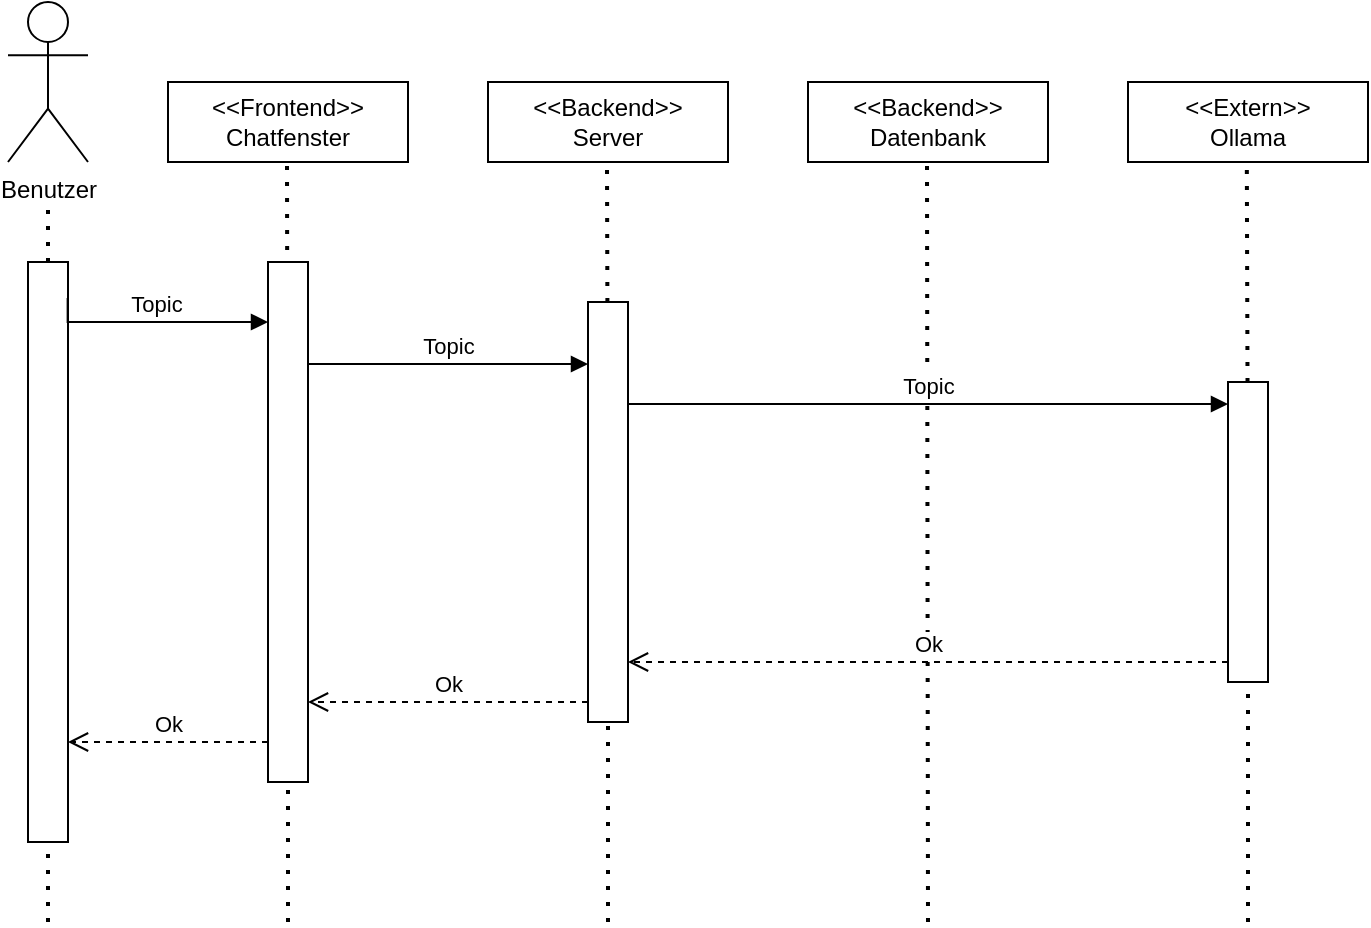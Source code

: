 <mxfile version="24.4.13" type="device">
  <diagram name="Page-1" id="icryY1GYA7JzrDMbyhIR">
    <mxGraphModel dx="509" dy="378" grid="1" gridSize="10" guides="1" tooltips="1" connect="1" arrows="1" fold="1" page="1" pageScale="1" pageWidth="827" pageHeight="1169" math="0" shadow="0">
      <root>
        <mxCell id="0" />
        <mxCell id="1" parent="0" />
        <mxCell id="mA4OGnou2N2cLZ_PhRf5-11" value="Benutzer" style="shape=umlActor;verticalLabelPosition=bottom;verticalAlign=top;html=1;outlineConnect=0;" parent="1" vertex="1">
          <mxGeometry x="40" y="40" width="40" height="80" as="geometry" />
        </mxCell>
        <mxCell id="mA4OGnou2N2cLZ_PhRf5-12" value="" style="endArrow=none;dashed=1;html=1;dashPattern=1 3;strokeWidth=2;rounded=0;" parent="1" source="mA4OGnou2N2cLZ_PhRf5-22" edge="1">
          <mxGeometry width="50" height="50" relative="1" as="geometry">
            <mxPoint x="60" y="680" as="sourcePoint" />
            <mxPoint x="60" y="140" as="targetPoint" />
          </mxGeometry>
        </mxCell>
        <mxCell id="mA4OGnou2N2cLZ_PhRf5-13" value="&lt;div&gt;&amp;lt;&amp;lt;Frontend&amp;gt;&amp;gt;&lt;/div&gt;&lt;div&gt;Chatfenster&lt;/div&gt;" style="html=1;whiteSpace=wrap;" parent="1" vertex="1">
          <mxGeometry x="120" y="80" width="120" height="40" as="geometry" />
        </mxCell>
        <mxCell id="mA4OGnou2N2cLZ_PhRf5-14" value="&amp;lt;&amp;lt;Backend&amp;gt;&amp;gt;&lt;div&gt;Server&lt;/div&gt;" style="html=1;whiteSpace=wrap;" parent="1" vertex="1">
          <mxGeometry x="280" y="80" width="120" height="40" as="geometry" />
        </mxCell>
        <mxCell id="mA4OGnou2N2cLZ_PhRf5-15" value="&amp;lt;&amp;lt;Backend&amp;gt;&amp;gt;&lt;div&gt;Datenbank&lt;/div&gt;" style="html=1;whiteSpace=wrap;" parent="1" vertex="1">
          <mxGeometry x="440" y="80" width="120" height="40" as="geometry" />
        </mxCell>
        <mxCell id="mA4OGnou2N2cLZ_PhRf5-16" value="&amp;lt;&amp;lt;Extern&amp;gt;&amp;gt;&lt;div&gt;Ollama&lt;/div&gt;" style="html=1;whiteSpace=wrap;" parent="1" vertex="1">
          <mxGeometry x="600" y="80" width="120" height="40" as="geometry" />
        </mxCell>
        <mxCell id="mA4OGnou2N2cLZ_PhRf5-17" value="" style="endArrow=none;dashed=1;html=1;dashPattern=1 3;strokeWidth=2;rounded=0;" parent="1" edge="1">
          <mxGeometry width="50" height="50" relative="1" as="geometry">
            <mxPoint x="179.605" y="180" as="sourcePoint" />
            <mxPoint x="179.5" y="120" as="targetPoint" />
          </mxGeometry>
        </mxCell>
        <mxCell id="mA4OGnou2N2cLZ_PhRf5-18" value="" style="endArrow=none;dashed=1;html=1;dashPattern=1 3;strokeWidth=2;rounded=0;" parent="1" source="mA4OGnou2N2cLZ_PhRf5-25" edge="1">
          <mxGeometry width="50" height="50" relative="1" as="geometry">
            <mxPoint x="340" y="680" as="sourcePoint" />
            <mxPoint x="339.5" y="120" as="targetPoint" />
          </mxGeometry>
        </mxCell>
        <mxCell id="mA4OGnou2N2cLZ_PhRf5-19" value="" style="endArrow=none;dashed=1;html=1;dashPattern=1 3;strokeWidth=2;rounded=0;" parent="1" edge="1">
          <mxGeometry width="50" height="50" relative="1" as="geometry">
            <mxPoint x="500" y="500" as="sourcePoint" />
            <mxPoint x="499.5" y="120" as="targetPoint" />
          </mxGeometry>
        </mxCell>
        <mxCell id="mA4OGnou2N2cLZ_PhRf5-20" value="" style="endArrow=none;dashed=1;html=1;dashPattern=1 3;strokeWidth=2;rounded=0;" parent="1" source="mA4OGnou2N2cLZ_PhRf5-29" edge="1">
          <mxGeometry width="50" height="50" relative="1" as="geometry">
            <mxPoint x="659" y="680" as="sourcePoint" />
            <mxPoint x="659.41" y="120" as="targetPoint" />
          </mxGeometry>
        </mxCell>
        <mxCell id="mA4OGnou2N2cLZ_PhRf5-21" value="" style="endArrow=none;dashed=1;html=1;dashPattern=1 3;strokeWidth=2;rounded=0;" parent="1" target="mA4OGnou2N2cLZ_PhRf5-22" edge="1">
          <mxGeometry width="50" height="50" relative="1" as="geometry">
            <mxPoint x="60" y="500" as="sourcePoint" />
            <mxPoint x="60" y="140" as="targetPoint" />
          </mxGeometry>
        </mxCell>
        <mxCell id="mA4OGnou2N2cLZ_PhRf5-22" value="" style="rounded=0;whiteSpace=wrap;html=1;" parent="1" vertex="1">
          <mxGeometry x="50" y="170" width="20" height="290" as="geometry" />
        </mxCell>
        <mxCell id="mA4OGnou2N2cLZ_PhRf5-23" value="" style="endArrow=none;dashed=1;html=1;dashPattern=1 3;strokeWidth=2;rounded=0;entryX=0.5;entryY=1;entryDx=0;entryDy=0;" parent="1" target="mA4OGnou2N2cLZ_PhRf5-30" edge="1">
          <mxGeometry width="50" height="50" relative="1" as="geometry">
            <mxPoint x="180" y="500" as="sourcePoint" />
            <mxPoint x="180" y="630" as="targetPoint" />
          </mxGeometry>
        </mxCell>
        <mxCell id="mA4OGnou2N2cLZ_PhRf5-25" value="" style="rounded=0;whiteSpace=wrap;html=1;" parent="1" vertex="1">
          <mxGeometry x="330" y="190" width="20" height="210" as="geometry" />
        </mxCell>
        <mxCell id="mA4OGnou2N2cLZ_PhRf5-28" value="" style="endArrow=none;dashed=1;html=1;dashPattern=1 3;strokeWidth=2;rounded=0;" parent="1" target="mA4OGnou2N2cLZ_PhRf5-29" edge="1">
          <mxGeometry width="50" height="50" relative="1" as="geometry">
            <mxPoint x="660" y="500" as="sourcePoint" />
            <mxPoint x="659.41" y="120" as="targetPoint" />
          </mxGeometry>
        </mxCell>
        <mxCell id="mA4OGnou2N2cLZ_PhRf5-29" value="" style="rounded=0;whiteSpace=wrap;html=1;" parent="1" vertex="1">
          <mxGeometry x="650" y="230" width="20" height="150" as="geometry" />
        </mxCell>
        <mxCell id="mA4OGnou2N2cLZ_PhRf5-30" value="" style="rounded=0;whiteSpace=wrap;html=1;" parent="1" vertex="1">
          <mxGeometry x="170" y="170" width="20" height="260" as="geometry" />
        </mxCell>
        <mxCell id="mA4OGnou2N2cLZ_PhRf5-31" value="Topic" style="html=1;verticalAlign=bottom;endArrow=block;edgeStyle=elbowEdgeStyle;elbow=vertical;curved=0;rounded=0;exitX=0.991;exitY=0.062;exitDx=0;exitDy=0;exitPerimeter=0;" parent="1" source="mA4OGnou2N2cLZ_PhRf5-22" target="mA4OGnou2N2cLZ_PhRf5-30" edge="1">
          <mxGeometry relative="1" as="geometry">
            <mxPoint x="80" y="200" as="sourcePoint" />
            <Array as="points">
              <mxPoint x="165" y="200" />
            </Array>
            <mxPoint x="150" y="200" as="targetPoint" />
          </mxGeometry>
        </mxCell>
        <mxCell id="mA4OGnou2N2cLZ_PhRf5-32" value="Topic" style="html=1;verticalAlign=bottom;endArrow=block;edgeStyle=elbowEdgeStyle;elbow=vertical;curved=0;rounded=0;exitX=0.991;exitY=0.062;exitDx=0;exitDy=0;exitPerimeter=0;" parent="1" target="mA4OGnou2N2cLZ_PhRf5-25" edge="1">
          <mxGeometry relative="1" as="geometry">
            <mxPoint x="190" y="220" as="sourcePoint" />
            <Array as="points">
              <mxPoint x="285" y="221" />
            </Array>
            <mxPoint x="289" y="221" as="targetPoint" />
          </mxGeometry>
        </mxCell>
        <mxCell id="mA4OGnou2N2cLZ_PhRf5-34" value="Ok" style="html=1;verticalAlign=bottom;endArrow=open;dashed=1;endSize=8;edgeStyle=elbowEdgeStyle;elbow=vertical;curved=0;rounded=0;" parent="1" edge="1">
          <mxGeometry relative="1" as="geometry">
            <mxPoint x="350" y="370.0" as="targetPoint" />
            <Array as="points">
              <mxPoint x="560" y="370" />
              <mxPoint x="575" y="370" />
            </Array>
            <mxPoint x="650" y="370" as="sourcePoint" />
          </mxGeometry>
        </mxCell>
        <mxCell id="mA4OGnou2N2cLZ_PhRf5-41" value="Ok" style="html=1;verticalAlign=bottom;endArrow=open;dashed=1;endSize=8;edgeStyle=elbowEdgeStyle;elbow=horizontal;curved=0;rounded=0;" parent="1" edge="1">
          <mxGeometry relative="1" as="geometry">
            <mxPoint x="70" y="410" as="targetPoint" />
            <Array as="points">
              <mxPoint x="135" y="410" />
            </Array>
            <mxPoint x="170" y="410" as="sourcePoint" />
          </mxGeometry>
        </mxCell>
        <mxCell id="uvPyYhlJWgdxhaeM4Z1E-15" value="Topic" style="html=1;verticalAlign=bottom;endArrow=block;edgeStyle=elbowEdgeStyle;elbow=vertical;curved=0;rounded=0;exitX=0.991;exitY=0.062;exitDx=0;exitDy=0;exitPerimeter=0;" parent="1" edge="1">
          <mxGeometry relative="1" as="geometry">
            <mxPoint x="350" y="240" as="sourcePoint" />
            <Array as="points">
              <mxPoint x="445" y="241" />
            </Array>
            <mxPoint x="650" y="241" as="targetPoint" />
          </mxGeometry>
        </mxCell>
        <mxCell id="uvPyYhlJWgdxhaeM4Z1E-18" value="" style="endArrow=none;dashed=1;html=1;dashPattern=1 3;strokeWidth=2;rounded=0;entryX=0.5;entryY=1;entryDx=0;entryDy=0;" parent="1" edge="1" target="mA4OGnou2N2cLZ_PhRf5-25">
          <mxGeometry width="50" height="50" relative="1" as="geometry">
            <mxPoint x="340" y="500" as="sourcePoint" />
            <mxPoint x="340" y="420" as="targetPoint" />
          </mxGeometry>
        </mxCell>
        <mxCell id="-pI4LIxh2_o3d490bTDJ-1" value="Ok" style="html=1;verticalAlign=bottom;endArrow=open;dashed=1;endSize=8;edgeStyle=elbowEdgeStyle;elbow=horizontal;curved=0;rounded=0;" edge="1" parent="1">
          <mxGeometry relative="1" as="geometry">
            <mxPoint x="190" y="390" as="targetPoint" />
            <Array as="points">
              <mxPoint x="255" y="390" />
            </Array>
            <mxPoint x="330" y="390" as="sourcePoint" />
          </mxGeometry>
        </mxCell>
      </root>
    </mxGraphModel>
  </diagram>
</mxfile>
